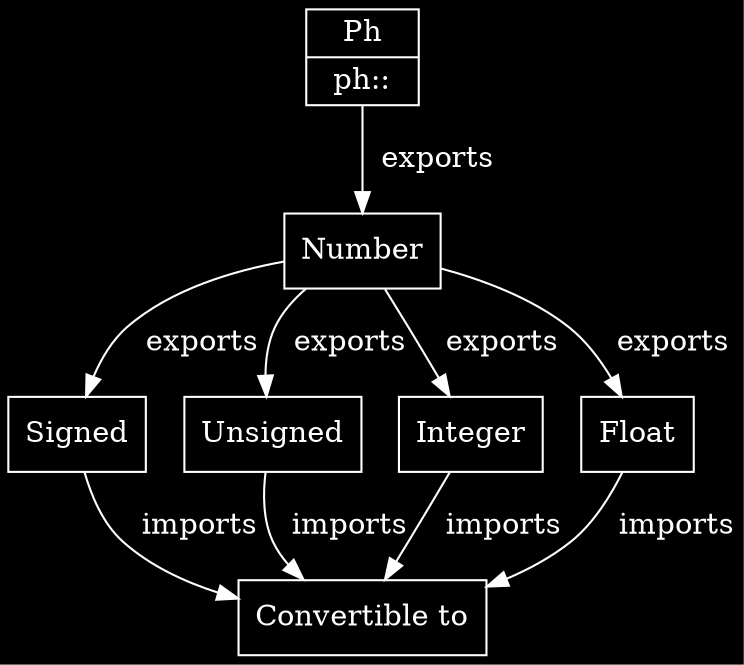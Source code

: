 digraph structs 
{
	bgcolor=red;
	compound=true;
	ratio=fill;
	fill=true;
	graph [dpi = 1000 bgcolor=black fontcolor=white color=white];
	node [dpi = 1000 bgcolor=black fillcolor=black style=filled color=white fontcolor=white];
	edge [dpi = 1000 bgcolor=black color=white fontcolor=white];

	Ph [shape = record, label = "{Ph| {ph::}}"]
	Number [shape = record, label = "{Number}"]
	Signed [shape = record, label = "{Signed}"]
	Unsigned [shape = record, label = "{Unsigned}"]
	Integer [shape = record, label = "{Integer}"]
	Float [shape = record, label = "{Float}"]
	Convertible_to [shape = record, label = "{Convertible to}"]

	// Typelist [shape = record, label = "{Typelist | {+ common [...] - T} | {+ transform [...]}}"]



	"Number" -> "Signed" [shape = record, label = "  exports"]
	"Number" -> "Unsigned" [shape = record, label = "  exports"]
	"Number" -> "Integer" [shape = record, label = "  exports"]
	"Number" -> "Float" [shape = record, label = "  exports"]
	"Signed" -> Convertible_to [shape = record, label = "  imports"]
	"Unsigned" -> Convertible_to [shape = record, label = "  imports"]
	"Integer" -> Convertible_to [shape = record, label = "  imports"]
	"Float" -> Convertible_to [shape = record, label = "  imports"]



	"Ph" -> "Number" [label = "  exports"]
}


